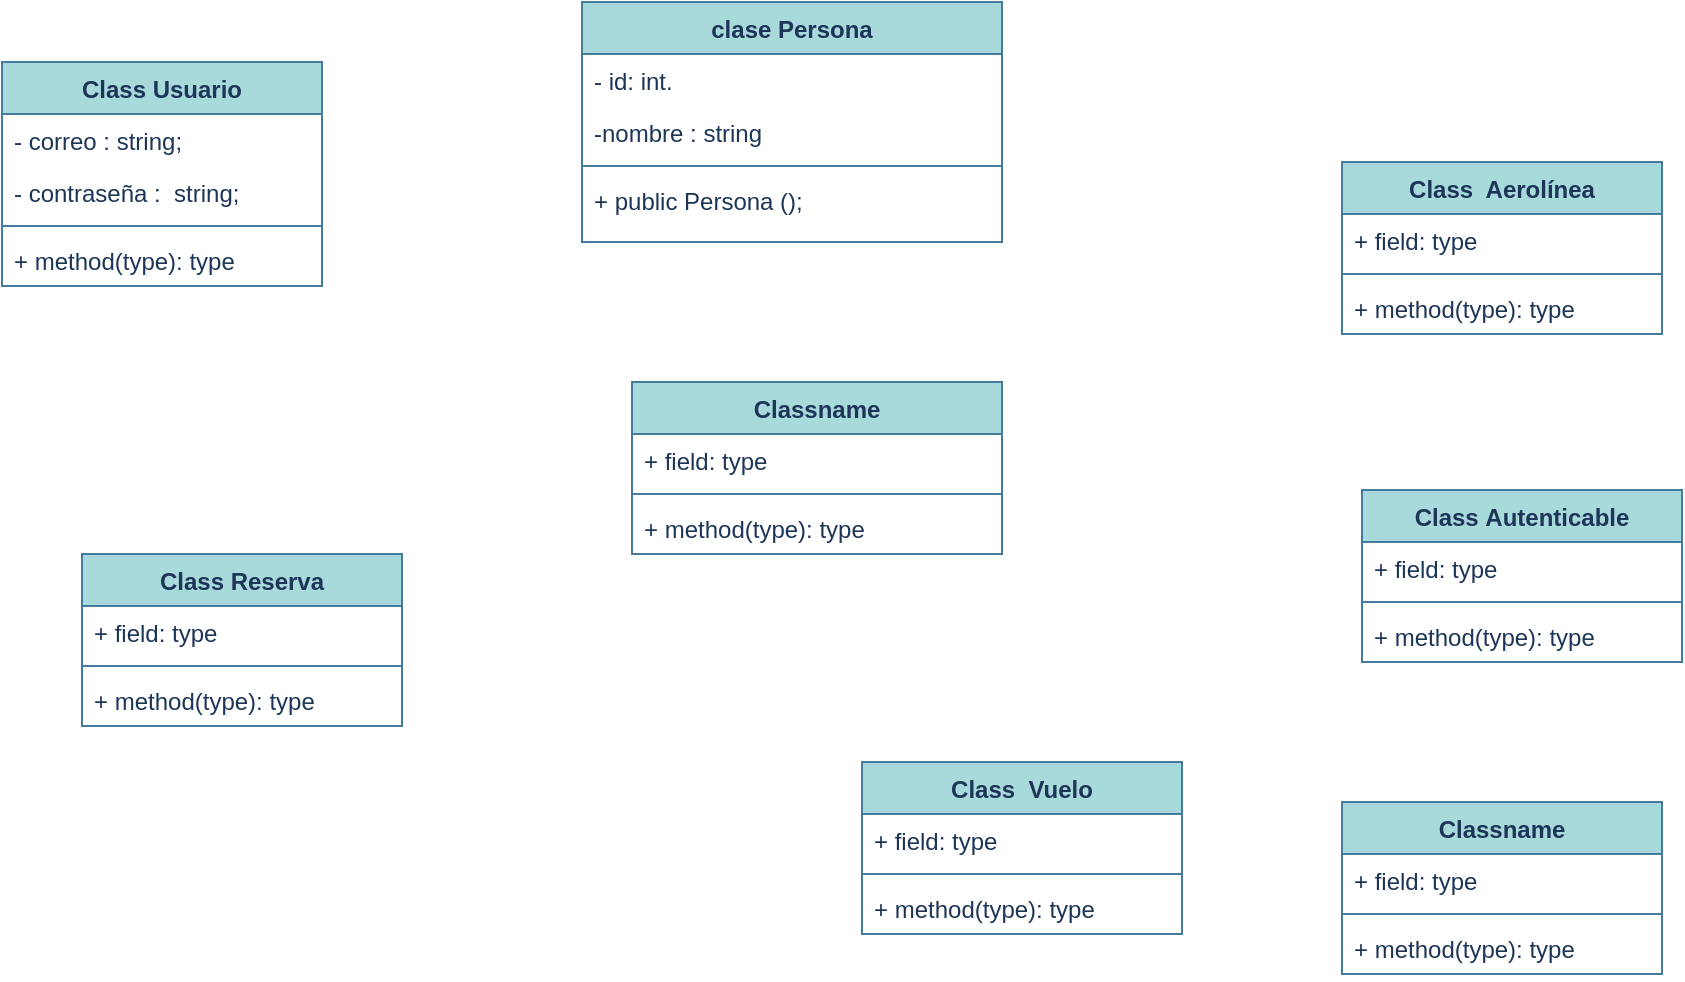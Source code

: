 <mxfile version="21.7.1" type="github">
  <diagram name="Página-1" id="ZE2Og2liTJ8zFDJ8wkAW">
    <mxGraphModel dx="1222" dy="601" grid="1" gridSize="10" guides="1" tooltips="1" connect="1" arrows="1" fold="1" page="1" pageScale="1" pageWidth="980" pageHeight="1390" math="0" shadow="0">
      <root>
        <mxCell id="0" />
        <mxCell id="1" parent="0" />
        <mxCell id="D-GpD_URcGxK7QM6RUJf-1" value="&lt;font style=&quot;vertical-align: inherit;&quot;&gt;&lt;font style=&quot;vertical-align: inherit;&quot;&gt;&lt;font style=&quot;vertical-align: inherit;&quot;&gt;&lt;font style=&quot;vertical-align: inherit;&quot;&gt;&amp;nbsp;clase Persona&amp;nbsp;&lt;/font&gt;&lt;/font&gt;&lt;/font&gt;&lt;/font&gt;" style="swimlane;fontStyle=1;align=center;verticalAlign=top;childLayout=stackLayout;horizontal=1;startSize=26;horizontalStack=0;resizeParent=1;resizeParentMax=0;resizeLast=0;collapsible=1;marginBottom=0;whiteSpace=wrap;html=1;labelBackgroundColor=none;fillColor=#A8DADC;strokeColor=#457B9D;fontColor=#1D3557;" vertex="1" parent="1">
          <mxGeometry x="370" y="60" width="210" height="120" as="geometry" />
        </mxCell>
        <mxCell id="D-GpD_URcGxK7QM6RUJf-5" value="&lt;font style=&quot;vertical-align: inherit;&quot;&gt;&lt;font style=&quot;vertical-align: inherit;&quot;&gt;- id: int.&lt;/font&gt;&lt;/font&gt;" style="text;strokeColor=none;fillColor=none;align=left;verticalAlign=top;spacingLeft=4;spacingRight=4;overflow=hidden;rotatable=0;points=[[0,0.5],[1,0.5]];portConstraint=eastwest;whiteSpace=wrap;html=1;labelBackgroundColor=none;fontColor=#1D3557;" vertex="1" parent="D-GpD_URcGxK7QM6RUJf-1">
          <mxGeometry y="26" width="210" height="26" as="geometry" />
        </mxCell>
        <mxCell id="D-GpD_URcGxK7QM6RUJf-2" value="&lt;font style=&quot;vertical-align: inherit;&quot;&gt;&lt;font style=&quot;vertical-align: inherit;&quot;&gt;&lt;font style=&quot;vertical-align: inherit;&quot;&gt;&lt;font style=&quot;vertical-align: inherit;&quot;&gt;&lt;font style=&quot;vertical-align: inherit;&quot;&gt;&lt;font style=&quot;vertical-align: inherit;&quot;&gt;-nombre :&amp;nbsp;&lt;/font&gt;&lt;/font&gt;&lt;/font&gt;&lt;/font&gt;&lt;/font&gt;&lt;/font&gt;string" style="text;strokeColor=none;fillColor=none;align=left;verticalAlign=top;spacingLeft=4;spacingRight=4;overflow=hidden;rotatable=0;points=[[0,0.5],[1,0.5]];portConstraint=eastwest;whiteSpace=wrap;html=1;labelBackgroundColor=none;fontColor=#1D3557;" vertex="1" parent="D-GpD_URcGxK7QM6RUJf-1">
          <mxGeometry y="52" width="210" height="26" as="geometry" />
        </mxCell>
        <mxCell id="D-GpD_URcGxK7QM6RUJf-3" value="" style="line;strokeWidth=1;fillColor=none;align=left;verticalAlign=middle;spacingTop=-1;spacingLeft=3;spacingRight=3;rotatable=0;labelPosition=right;points=[];portConstraint=eastwest;strokeColor=#457B9D;labelBackgroundColor=none;fontColor=#1D3557;" vertex="1" parent="D-GpD_URcGxK7QM6RUJf-1">
          <mxGeometry y="78" width="210" height="8" as="geometry" />
        </mxCell>
        <mxCell id="D-GpD_URcGxK7QM6RUJf-4" value="+ public Persona ();&amp;nbsp;&amp;nbsp;" style="text;strokeColor=none;fillColor=none;align=left;verticalAlign=top;spacingLeft=4;spacingRight=4;overflow=hidden;rotatable=0;points=[[0,0.5],[1,0.5]];portConstraint=eastwest;whiteSpace=wrap;html=1;labelBackgroundColor=none;fontColor=#1D3557;" vertex="1" parent="D-GpD_URcGxK7QM6RUJf-1">
          <mxGeometry y="86" width="210" height="34" as="geometry" />
        </mxCell>
        <mxCell id="D-GpD_URcGxK7QM6RUJf-6" value="Class&amp;nbsp;Usuario " style="swimlane;fontStyle=1;align=center;verticalAlign=top;childLayout=stackLayout;horizontal=1;startSize=26;horizontalStack=0;resizeParent=1;resizeParentMax=0;resizeLast=0;collapsible=1;marginBottom=0;whiteSpace=wrap;html=1;strokeColor=#457B9D;fontColor=#1D3557;fillColor=#A8DADC;labelBackgroundColor=none;" vertex="1" parent="1">
          <mxGeometry x="80" y="90" width="160" height="112" as="geometry" />
        </mxCell>
        <mxCell id="D-GpD_URcGxK7QM6RUJf-7" value="- correo : string;" style="text;strokeColor=none;fillColor=none;align=left;verticalAlign=top;spacingLeft=4;spacingRight=4;overflow=hidden;rotatable=0;points=[[0,0.5],[1,0.5]];portConstraint=eastwest;whiteSpace=wrap;html=1;fontColor=#1D3557;labelBackgroundColor=none;" vertex="1" parent="D-GpD_URcGxK7QM6RUJf-6">
          <mxGeometry y="26" width="160" height="26" as="geometry" />
        </mxCell>
        <mxCell id="D-GpD_URcGxK7QM6RUJf-18" value="- contraseña :&amp;nbsp; string;" style="text;strokeColor=none;fillColor=none;align=left;verticalAlign=top;spacingLeft=4;spacingRight=4;overflow=hidden;rotatable=0;points=[[0,0.5],[1,0.5]];portConstraint=eastwest;whiteSpace=wrap;html=1;fontColor=#1D3557;" vertex="1" parent="D-GpD_URcGxK7QM6RUJf-6">
          <mxGeometry y="52" width="160" height="26" as="geometry" />
        </mxCell>
        <mxCell id="D-GpD_URcGxK7QM6RUJf-8" value="" style="line;strokeWidth=1;fillColor=none;align=left;verticalAlign=middle;spacingTop=-1;spacingLeft=3;spacingRight=3;rotatable=0;labelPosition=right;points=[];portConstraint=eastwest;strokeColor=#457B9D;fontColor=#1D3557;labelBackgroundColor=none;" vertex="1" parent="D-GpD_URcGxK7QM6RUJf-6">
          <mxGeometry y="78" width="160" height="8" as="geometry" />
        </mxCell>
        <mxCell id="D-GpD_URcGxK7QM6RUJf-9" value="+ method(type): type" style="text;strokeColor=none;fillColor=none;align=left;verticalAlign=top;spacingLeft=4;spacingRight=4;overflow=hidden;rotatable=0;points=[[0,0.5],[1,0.5]];portConstraint=eastwest;whiteSpace=wrap;html=1;fontColor=#1D3557;labelBackgroundColor=none;" vertex="1" parent="D-GpD_URcGxK7QM6RUJf-6">
          <mxGeometry y="86" width="160" height="26" as="geometry" />
        </mxCell>
        <mxCell id="D-GpD_URcGxK7QM6RUJf-10" value="Class&amp;nbsp; Vuelo " style="swimlane;fontStyle=1;align=center;verticalAlign=top;childLayout=stackLayout;horizontal=1;startSize=26;horizontalStack=0;resizeParent=1;resizeParentMax=0;resizeLast=0;collapsible=1;marginBottom=0;whiteSpace=wrap;html=1;strokeColor=#457B9D;fontColor=#1D3557;fillColor=#A8DADC;labelBackgroundColor=none;" vertex="1" parent="1">
          <mxGeometry x="510" y="440" width="160" height="86" as="geometry" />
        </mxCell>
        <mxCell id="D-GpD_URcGxK7QM6RUJf-11" value="+ field: type" style="text;strokeColor=none;fillColor=none;align=left;verticalAlign=top;spacingLeft=4;spacingRight=4;overflow=hidden;rotatable=0;points=[[0,0.5],[1,0.5]];portConstraint=eastwest;whiteSpace=wrap;html=1;fontColor=#1D3557;labelBackgroundColor=none;" vertex="1" parent="D-GpD_URcGxK7QM6RUJf-10">
          <mxGeometry y="26" width="160" height="26" as="geometry" />
        </mxCell>
        <mxCell id="D-GpD_URcGxK7QM6RUJf-12" value="" style="line;strokeWidth=1;fillColor=none;align=left;verticalAlign=middle;spacingTop=-1;spacingLeft=3;spacingRight=3;rotatable=0;labelPosition=right;points=[];portConstraint=eastwest;strokeColor=#457B9D;fontColor=#1D3557;labelBackgroundColor=none;" vertex="1" parent="D-GpD_URcGxK7QM6RUJf-10">
          <mxGeometry y="52" width="160" height="8" as="geometry" />
        </mxCell>
        <mxCell id="D-GpD_URcGxK7QM6RUJf-13" value="+ method(type): type" style="text;strokeColor=none;fillColor=none;align=left;verticalAlign=top;spacingLeft=4;spacingRight=4;overflow=hidden;rotatable=0;points=[[0,0.5],[1,0.5]];portConstraint=eastwest;whiteSpace=wrap;html=1;fontColor=#1D3557;labelBackgroundColor=none;" vertex="1" parent="D-GpD_URcGxK7QM6RUJf-10">
          <mxGeometry y="60" width="160" height="26" as="geometry" />
        </mxCell>
        <mxCell id="D-GpD_URcGxK7QM6RUJf-14" value="Class&amp;nbsp; Aerolínea" style="swimlane;fontStyle=1;align=center;verticalAlign=top;childLayout=stackLayout;horizontal=1;startSize=26;horizontalStack=0;resizeParent=1;resizeParentMax=0;resizeLast=0;collapsible=1;marginBottom=0;whiteSpace=wrap;html=1;strokeColor=#457B9D;fontColor=#1D3557;fillColor=#A8DADC;labelBackgroundColor=none;" vertex="1" parent="1">
          <mxGeometry x="750" y="140" width="160" height="86" as="geometry" />
        </mxCell>
        <mxCell id="D-GpD_URcGxK7QM6RUJf-15" value="+ field: type" style="text;strokeColor=none;fillColor=none;align=left;verticalAlign=top;spacingLeft=4;spacingRight=4;overflow=hidden;rotatable=0;points=[[0,0.5],[1,0.5]];portConstraint=eastwest;whiteSpace=wrap;html=1;fontColor=#1D3557;labelBackgroundColor=none;" vertex="1" parent="D-GpD_URcGxK7QM6RUJf-14">
          <mxGeometry y="26" width="160" height="26" as="geometry" />
        </mxCell>
        <mxCell id="D-GpD_URcGxK7QM6RUJf-16" value="" style="line;strokeWidth=1;fillColor=none;align=left;verticalAlign=middle;spacingTop=-1;spacingLeft=3;spacingRight=3;rotatable=0;labelPosition=right;points=[];portConstraint=eastwest;strokeColor=#457B9D;fontColor=#1D3557;labelBackgroundColor=none;" vertex="1" parent="D-GpD_URcGxK7QM6RUJf-14">
          <mxGeometry y="52" width="160" height="8" as="geometry" />
        </mxCell>
        <mxCell id="D-GpD_URcGxK7QM6RUJf-17" value="+ method(type): type" style="text;strokeColor=none;fillColor=none;align=left;verticalAlign=top;spacingLeft=4;spacingRight=4;overflow=hidden;rotatable=0;points=[[0,0.5],[1,0.5]];portConstraint=eastwest;whiteSpace=wrap;html=1;fontColor=#1D3557;labelBackgroundColor=none;" vertex="1" parent="D-GpD_URcGxK7QM6RUJf-14">
          <mxGeometry y="60" width="160" height="26" as="geometry" />
        </mxCell>
        <mxCell id="D-GpD_URcGxK7QM6RUJf-19" value="Class&amp;nbsp;Reserva " style="swimlane;fontStyle=1;align=center;verticalAlign=top;childLayout=stackLayout;horizontal=1;startSize=26;horizontalStack=0;resizeParent=1;resizeParentMax=0;resizeLast=0;collapsible=1;marginBottom=0;whiteSpace=wrap;html=1;strokeColor=#457B9D;fontColor=#1D3557;fillColor=#A8DADC;" vertex="1" parent="1">
          <mxGeometry x="120" y="336" width="160" height="86" as="geometry" />
        </mxCell>
        <mxCell id="D-GpD_URcGxK7QM6RUJf-20" value="+ field: type" style="text;strokeColor=none;fillColor=none;align=left;verticalAlign=top;spacingLeft=4;spacingRight=4;overflow=hidden;rotatable=0;points=[[0,0.5],[1,0.5]];portConstraint=eastwest;whiteSpace=wrap;html=1;fontColor=#1D3557;" vertex="1" parent="D-GpD_URcGxK7QM6RUJf-19">
          <mxGeometry y="26" width="160" height="26" as="geometry" />
        </mxCell>
        <mxCell id="D-GpD_URcGxK7QM6RUJf-21" value="" style="line;strokeWidth=1;fillColor=none;align=left;verticalAlign=middle;spacingTop=-1;spacingLeft=3;spacingRight=3;rotatable=0;labelPosition=right;points=[];portConstraint=eastwest;strokeColor=inherit;fontColor=#1D3557;" vertex="1" parent="D-GpD_URcGxK7QM6RUJf-19">
          <mxGeometry y="52" width="160" height="8" as="geometry" />
        </mxCell>
        <mxCell id="D-GpD_URcGxK7QM6RUJf-22" value="+ method(type): type" style="text;strokeColor=none;fillColor=none;align=left;verticalAlign=top;spacingLeft=4;spacingRight=4;overflow=hidden;rotatable=0;points=[[0,0.5],[1,0.5]];portConstraint=eastwest;whiteSpace=wrap;html=1;fontColor=#1D3557;" vertex="1" parent="D-GpD_URcGxK7QM6RUJf-19">
          <mxGeometry y="60" width="160" height="26" as="geometry" />
        </mxCell>
        <mxCell id="D-GpD_URcGxK7QM6RUJf-23" value="Class&amp;nbsp;Autenticable " style="swimlane;fontStyle=1;align=center;verticalAlign=top;childLayout=stackLayout;horizontal=1;startSize=26;horizontalStack=0;resizeParent=1;resizeParentMax=0;resizeLast=0;collapsible=1;marginBottom=0;whiteSpace=wrap;html=1;strokeColor=#457B9D;fontColor=#1D3557;fillColor=#A8DADC;" vertex="1" parent="1">
          <mxGeometry x="760" y="304" width="160" height="86" as="geometry" />
        </mxCell>
        <mxCell id="D-GpD_URcGxK7QM6RUJf-24" value="+ field: type" style="text;strokeColor=none;fillColor=none;align=left;verticalAlign=top;spacingLeft=4;spacingRight=4;overflow=hidden;rotatable=0;points=[[0,0.5],[1,0.5]];portConstraint=eastwest;whiteSpace=wrap;html=1;fontColor=#1D3557;" vertex="1" parent="D-GpD_URcGxK7QM6RUJf-23">
          <mxGeometry y="26" width="160" height="26" as="geometry" />
        </mxCell>
        <mxCell id="D-GpD_URcGxK7QM6RUJf-25" value="" style="line;strokeWidth=1;fillColor=none;align=left;verticalAlign=middle;spacingTop=-1;spacingLeft=3;spacingRight=3;rotatable=0;labelPosition=right;points=[];portConstraint=eastwest;strokeColor=inherit;fontColor=#1D3557;" vertex="1" parent="D-GpD_URcGxK7QM6RUJf-23">
          <mxGeometry y="52" width="160" height="8" as="geometry" />
        </mxCell>
        <mxCell id="D-GpD_URcGxK7QM6RUJf-26" value="+ method(type): type" style="text;strokeColor=none;fillColor=none;align=left;verticalAlign=top;spacingLeft=4;spacingRight=4;overflow=hidden;rotatable=0;points=[[0,0.5],[1,0.5]];portConstraint=eastwest;whiteSpace=wrap;html=1;fontColor=#1D3557;" vertex="1" parent="D-GpD_URcGxK7QM6RUJf-23">
          <mxGeometry y="60" width="160" height="26" as="geometry" />
        </mxCell>
        <mxCell id="D-GpD_URcGxK7QM6RUJf-27" value="Classname" style="swimlane;fontStyle=1;align=center;verticalAlign=top;childLayout=stackLayout;horizontal=1;startSize=26;horizontalStack=0;resizeParent=1;resizeParentMax=0;resizeLast=0;collapsible=1;marginBottom=0;whiteSpace=wrap;html=1;strokeColor=#457B9D;fontColor=#1D3557;fillColor=#A8DADC;" vertex="1" parent="1">
          <mxGeometry x="395" y="250" width="185" height="86" as="geometry" />
        </mxCell>
        <mxCell id="D-GpD_URcGxK7QM6RUJf-28" value="+ field: type" style="text;strokeColor=none;fillColor=none;align=left;verticalAlign=top;spacingLeft=4;spacingRight=4;overflow=hidden;rotatable=0;points=[[0,0.5],[1,0.5]];portConstraint=eastwest;whiteSpace=wrap;html=1;fontColor=#1D3557;" vertex="1" parent="D-GpD_URcGxK7QM6RUJf-27">
          <mxGeometry y="26" width="185" height="26" as="geometry" />
        </mxCell>
        <mxCell id="D-GpD_URcGxK7QM6RUJf-29" value="" style="line;strokeWidth=1;fillColor=none;align=left;verticalAlign=middle;spacingTop=-1;spacingLeft=3;spacingRight=3;rotatable=0;labelPosition=right;points=[];portConstraint=eastwest;strokeColor=inherit;fontColor=#1D3557;" vertex="1" parent="D-GpD_URcGxK7QM6RUJf-27">
          <mxGeometry y="52" width="185" height="8" as="geometry" />
        </mxCell>
        <mxCell id="D-GpD_URcGxK7QM6RUJf-30" value="+ method(type): type" style="text;strokeColor=none;fillColor=none;align=left;verticalAlign=top;spacingLeft=4;spacingRight=4;overflow=hidden;rotatable=0;points=[[0,0.5],[1,0.5]];portConstraint=eastwest;whiteSpace=wrap;html=1;fontColor=#1D3557;" vertex="1" parent="D-GpD_URcGxK7QM6RUJf-27">
          <mxGeometry y="60" width="185" height="26" as="geometry" />
        </mxCell>
        <mxCell id="D-GpD_URcGxK7QM6RUJf-31" value="Classname" style="swimlane;fontStyle=1;align=center;verticalAlign=top;childLayout=stackLayout;horizontal=1;startSize=26;horizontalStack=0;resizeParent=1;resizeParentMax=0;resizeLast=0;collapsible=1;marginBottom=0;whiteSpace=wrap;html=1;strokeColor=#457B9D;fontColor=#1D3557;fillColor=#A8DADC;" vertex="1" parent="1">
          <mxGeometry x="750" y="460" width="160" height="86" as="geometry" />
        </mxCell>
        <mxCell id="D-GpD_URcGxK7QM6RUJf-32" value="+ field: type" style="text;strokeColor=none;fillColor=none;align=left;verticalAlign=top;spacingLeft=4;spacingRight=4;overflow=hidden;rotatable=0;points=[[0,0.5],[1,0.5]];portConstraint=eastwest;whiteSpace=wrap;html=1;fontColor=#1D3557;" vertex="1" parent="D-GpD_URcGxK7QM6RUJf-31">
          <mxGeometry y="26" width="160" height="26" as="geometry" />
        </mxCell>
        <mxCell id="D-GpD_URcGxK7QM6RUJf-33" value="" style="line;strokeWidth=1;fillColor=none;align=left;verticalAlign=middle;spacingTop=-1;spacingLeft=3;spacingRight=3;rotatable=0;labelPosition=right;points=[];portConstraint=eastwest;strokeColor=inherit;fontColor=#1D3557;" vertex="1" parent="D-GpD_URcGxK7QM6RUJf-31">
          <mxGeometry y="52" width="160" height="8" as="geometry" />
        </mxCell>
        <mxCell id="D-GpD_URcGxK7QM6RUJf-34" value="+ method(type): type" style="text;strokeColor=none;fillColor=none;align=left;verticalAlign=top;spacingLeft=4;spacingRight=4;overflow=hidden;rotatable=0;points=[[0,0.5],[1,0.5]];portConstraint=eastwest;whiteSpace=wrap;html=1;fontColor=#1D3557;" vertex="1" parent="D-GpD_URcGxK7QM6RUJf-31">
          <mxGeometry y="60" width="160" height="26" as="geometry" />
        </mxCell>
      </root>
    </mxGraphModel>
  </diagram>
</mxfile>
